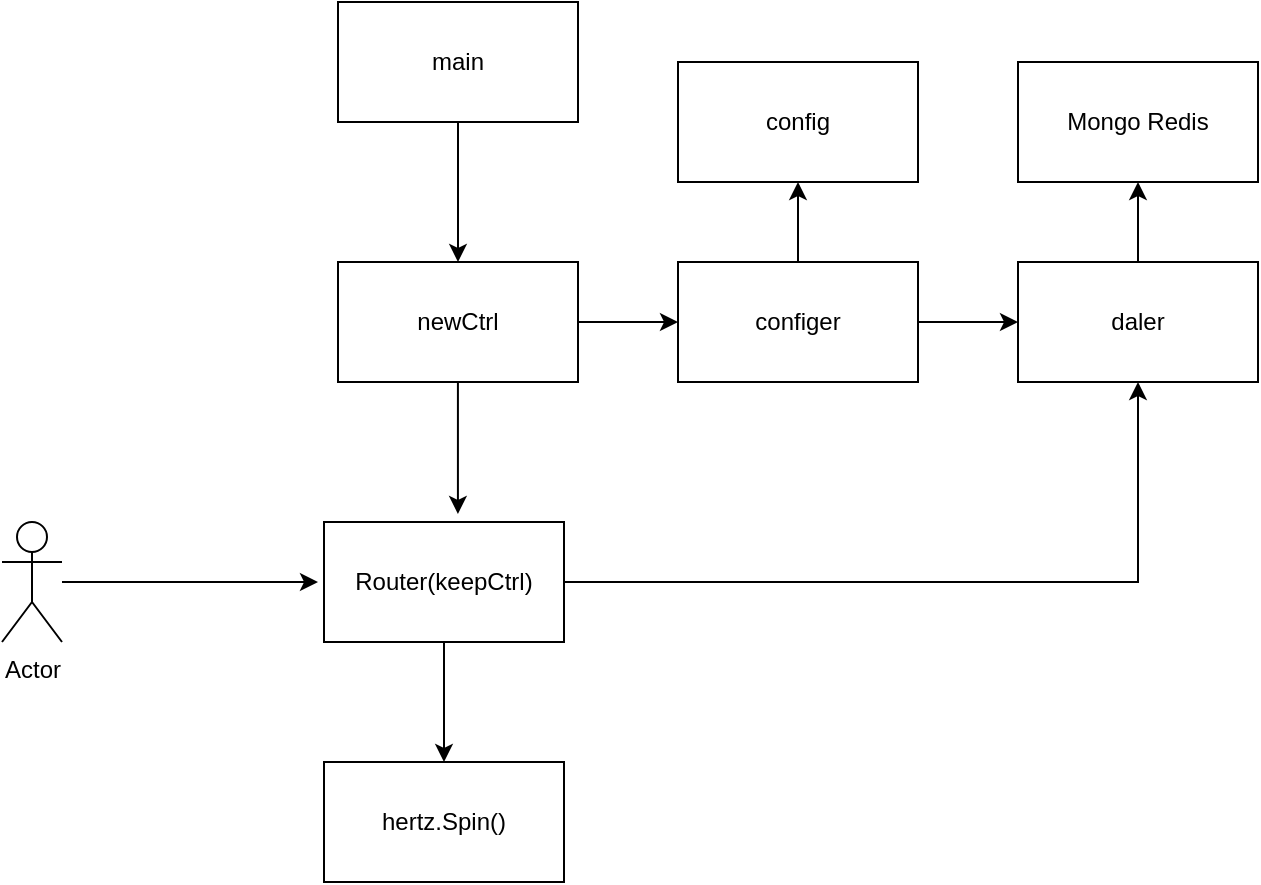 <mxfile version="22.0.3" type="device">
  <diagram name="第 1 页" id="WxO3pIIVluApQEACgnS8">
    <mxGraphModel dx="2074" dy="1129" grid="1" gridSize="10" guides="1" tooltips="1" connect="1" arrows="1" fold="1" page="1" pageScale="1" pageWidth="827" pageHeight="1169" math="0" shadow="0">
      <root>
        <mxCell id="0" />
        <mxCell id="1" parent="0" />
        <mxCell id="y8bvo68EP2A5aQVyU9ZU-3" style="edgeStyle=orthogonalEdgeStyle;rounded=0;orthogonalLoop=1;jettySize=auto;html=1;entryX=0.5;entryY=0;entryDx=0;entryDy=0;" edge="1" parent="1" source="y8bvo68EP2A5aQVyU9ZU-1" target="y8bvo68EP2A5aQVyU9ZU-2">
          <mxGeometry relative="1" as="geometry" />
        </mxCell>
        <mxCell id="y8bvo68EP2A5aQVyU9ZU-1" value="main" style="rounded=0;whiteSpace=wrap;html=1;" vertex="1" parent="1">
          <mxGeometry x="330" y="80" width="120" height="60" as="geometry" />
        </mxCell>
        <mxCell id="y8bvo68EP2A5aQVyU9ZU-20" style="edgeStyle=orthogonalEdgeStyle;rounded=0;orthogonalLoop=1;jettySize=auto;html=1;" edge="1" parent="1" source="y8bvo68EP2A5aQVyU9ZU-2" target="y8bvo68EP2A5aQVyU9ZU-10">
          <mxGeometry relative="1" as="geometry" />
        </mxCell>
        <mxCell id="y8bvo68EP2A5aQVyU9ZU-2" value="newCtrl" style="rounded=0;whiteSpace=wrap;html=1;" vertex="1" parent="1">
          <mxGeometry x="330" y="210" width="120" height="60" as="geometry" />
        </mxCell>
        <mxCell id="y8bvo68EP2A5aQVyU9ZU-7" style="edgeStyle=orthogonalEdgeStyle;rounded=0;orthogonalLoop=1;jettySize=auto;html=1;entryX=0.5;entryY=0;entryDx=0;entryDy=0;" edge="1" parent="1" source="y8bvo68EP2A5aQVyU9ZU-4" target="y8bvo68EP2A5aQVyU9ZU-6">
          <mxGeometry relative="1" as="geometry" />
        </mxCell>
        <mxCell id="y8bvo68EP2A5aQVyU9ZU-22" style="edgeStyle=orthogonalEdgeStyle;rounded=0;orthogonalLoop=1;jettySize=auto;html=1;entryX=0.5;entryY=1;entryDx=0;entryDy=0;" edge="1" parent="1" source="y8bvo68EP2A5aQVyU9ZU-4" target="y8bvo68EP2A5aQVyU9ZU-11">
          <mxGeometry relative="1" as="geometry" />
        </mxCell>
        <mxCell id="y8bvo68EP2A5aQVyU9ZU-4" value="Router(keepCtrl)" style="rounded=0;whiteSpace=wrap;html=1;" vertex="1" parent="1">
          <mxGeometry x="323" y="340" width="120" height="60" as="geometry" />
        </mxCell>
        <mxCell id="y8bvo68EP2A5aQVyU9ZU-5" style="edgeStyle=orthogonalEdgeStyle;rounded=0;orthogonalLoop=1;jettySize=auto;html=1;entryX=0.558;entryY=-0.067;entryDx=0;entryDy=0;entryPerimeter=0;" edge="1" parent="1" source="y8bvo68EP2A5aQVyU9ZU-2" target="y8bvo68EP2A5aQVyU9ZU-4">
          <mxGeometry relative="1" as="geometry" />
        </mxCell>
        <mxCell id="y8bvo68EP2A5aQVyU9ZU-6" value="hertz.Spin()" style="rounded=0;whiteSpace=wrap;html=1;" vertex="1" parent="1">
          <mxGeometry x="323" y="460" width="120" height="60" as="geometry" />
        </mxCell>
        <mxCell id="y8bvo68EP2A5aQVyU9ZU-9" style="edgeStyle=orthogonalEdgeStyle;rounded=0;orthogonalLoop=1;jettySize=auto;html=1;" edge="1" parent="1" source="y8bvo68EP2A5aQVyU9ZU-8">
          <mxGeometry relative="1" as="geometry">
            <mxPoint x="320" y="370" as="targetPoint" />
          </mxGeometry>
        </mxCell>
        <mxCell id="y8bvo68EP2A5aQVyU9ZU-8" value="Actor" style="shape=umlActor;verticalLabelPosition=bottom;verticalAlign=top;html=1;outlineConnect=0;" vertex="1" parent="1">
          <mxGeometry x="162" y="340" width="30" height="60" as="geometry" />
        </mxCell>
        <mxCell id="y8bvo68EP2A5aQVyU9ZU-21" style="edgeStyle=orthogonalEdgeStyle;rounded=0;orthogonalLoop=1;jettySize=auto;html=1;exitX=1;exitY=0.5;exitDx=0;exitDy=0;entryX=0;entryY=0.5;entryDx=0;entryDy=0;" edge="1" parent="1" source="y8bvo68EP2A5aQVyU9ZU-10" target="y8bvo68EP2A5aQVyU9ZU-11">
          <mxGeometry relative="1" as="geometry" />
        </mxCell>
        <mxCell id="y8bvo68EP2A5aQVyU9ZU-25" style="edgeStyle=orthogonalEdgeStyle;rounded=0;orthogonalLoop=1;jettySize=auto;html=1;exitX=0.5;exitY=0;exitDx=0;exitDy=0;entryX=0.5;entryY=1;entryDx=0;entryDy=0;" edge="1" parent="1" source="y8bvo68EP2A5aQVyU9ZU-10" target="y8bvo68EP2A5aQVyU9ZU-23">
          <mxGeometry relative="1" as="geometry" />
        </mxCell>
        <mxCell id="y8bvo68EP2A5aQVyU9ZU-10" value="configer" style="rounded=0;whiteSpace=wrap;html=1;" vertex="1" parent="1">
          <mxGeometry x="500" y="210" width="120" height="60" as="geometry" />
        </mxCell>
        <mxCell id="y8bvo68EP2A5aQVyU9ZU-26" style="edgeStyle=orthogonalEdgeStyle;rounded=0;orthogonalLoop=1;jettySize=auto;html=1;entryX=0.5;entryY=1;entryDx=0;entryDy=0;" edge="1" parent="1" source="y8bvo68EP2A5aQVyU9ZU-11" target="y8bvo68EP2A5aQVyU9ZU-24">
          <mxGeometry relative="1" as="geometry" />
        </mxCell>
        <mxCell id="y8bvo68EP2A5aQVyU9ZU-11" value="daler" style="rounded=0;whiteSpace=wrap;html=1;" vertex="1" parent="1">
          <mxGeometry x="670" y="210" width="120" height="60" as="geometry" />
        </mxCell>
        <mxCell id="y8bvo68EP2A5aQVyU9ZU-23" value="config" style="rounded=0;whiteSpace=wrap;html=1;" vertex="1" parent="1">
          <mxGeometry x="500" y="110" width="120" height="60" as="geometry" />
        </mxCell>
        <mxCell id="y8bvo68EP2A5aQVyU9ZU-24" value="Mongo Redis" style="rounded=0;whiteSpace=wrap;html=1;" vertex="1" parent="1">
          <mxGeometry x="670" y="110" width="120" height="60" as="geometry" />
        </mxCell>
      </root>
    </mxGraphModel>
  </diagram>
</mxfile>
